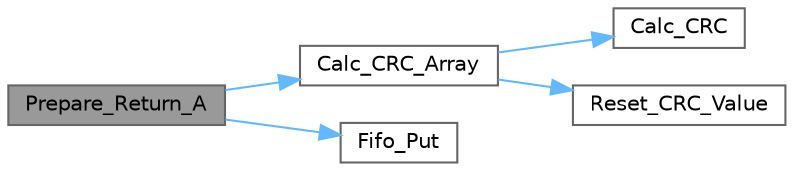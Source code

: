 digraph "Prepare_Return_A"
{
 // LATEX_PDF_SIZE
  bgcolor="transparent";
  edge [fontname=Helvetica,fontsize=10,labelfontname=Helvetica,labelfontsize=10];
  node [fontname=Helvetica,fontsize=10,shape=box,height=0.2,width=0.4];
  rankdir="LR";
  Node1 [id="Node000001",label="Prepare_Return_A",height=0.2,width=0.4,color="gray40", fillcolor="grey60", style="filled", fontcolor="black",tooltip=" "];
  Node1 -> Node2 [id="edge1_Node000001_Node000002",color="steelblue1",style="solid",tooltip=" "];
  Node2 [id="Node000002",label="Calc_CRC_Array",height=0.2,width=0.4,color="grey40", fillcolor="white", style="filled",URL="$crc_8c.html#a72cd12fcd632c9889ffb63f5dba8c397",tooltip=" "];
  Node2 -> Node3 [id="edge2_Node000002_Node000003",color="steelblue1",style="solid",tooltip=" "];
  Node3 [id="Node000003",label="Calc_CRC",height=0.2,width=0.4,color="grey40", fillcolor="white", style="filled",URL="$crc_8c.html#a3f4c9feb62eaa95075ecd7d916e34ed1",tooltip=" "];
  Node2 -> Node4 [id="edge3_Node000002_Node000004",color="steelblue1",style="solid",tooltip=" "];
  Node4 [id="Node000004",label="Reset_CRC_Value",height=0.2,width=0.4,color="grey40", fillcolor="white", style="filled",URL="$crc_8c.html#aab7639fa6129bf18bb19add215d334b9",tooltip=" "];
  Node1 -> Node5 [id="edge4_Node000001_Node000005",color="steelblue1",style="solid",tooltip=" "];
  Node5 [id="Node000005",label="Fifo_Put",height=0.2,width=0.4,color="grey40", fillcolor="white", style="filled",URL="$fifo_8c.html#aa509be4f95c11aac886b98718a15e849",tooltip=" "];
}
